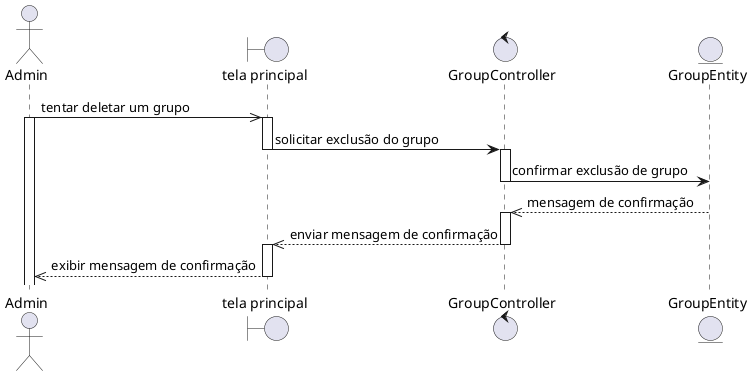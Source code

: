 @startuml
actor Admin
boundary "tela principal" as grupo
control GroupController
entity GroupEntity

Admin ->> grupo: tentar deletar um grupo
activate Admin
activate grupo
grupo -> GroupController: solicitar exclusão do grupo
deactivate grupo
activate GroupController
GroupController -> GroupEntity: confirmar exclusão de grupo
deactivate GroupController
GroupEntity -->> GroupController: mensagem de confirmação
activate GroupController
GroupController -->> grupo: enviar mensagem de confirmação
deactivate GroupController
activate grupo
grupo -->> Admin: exibir mensagem de confirmação
deactivate grupo
@enduml
